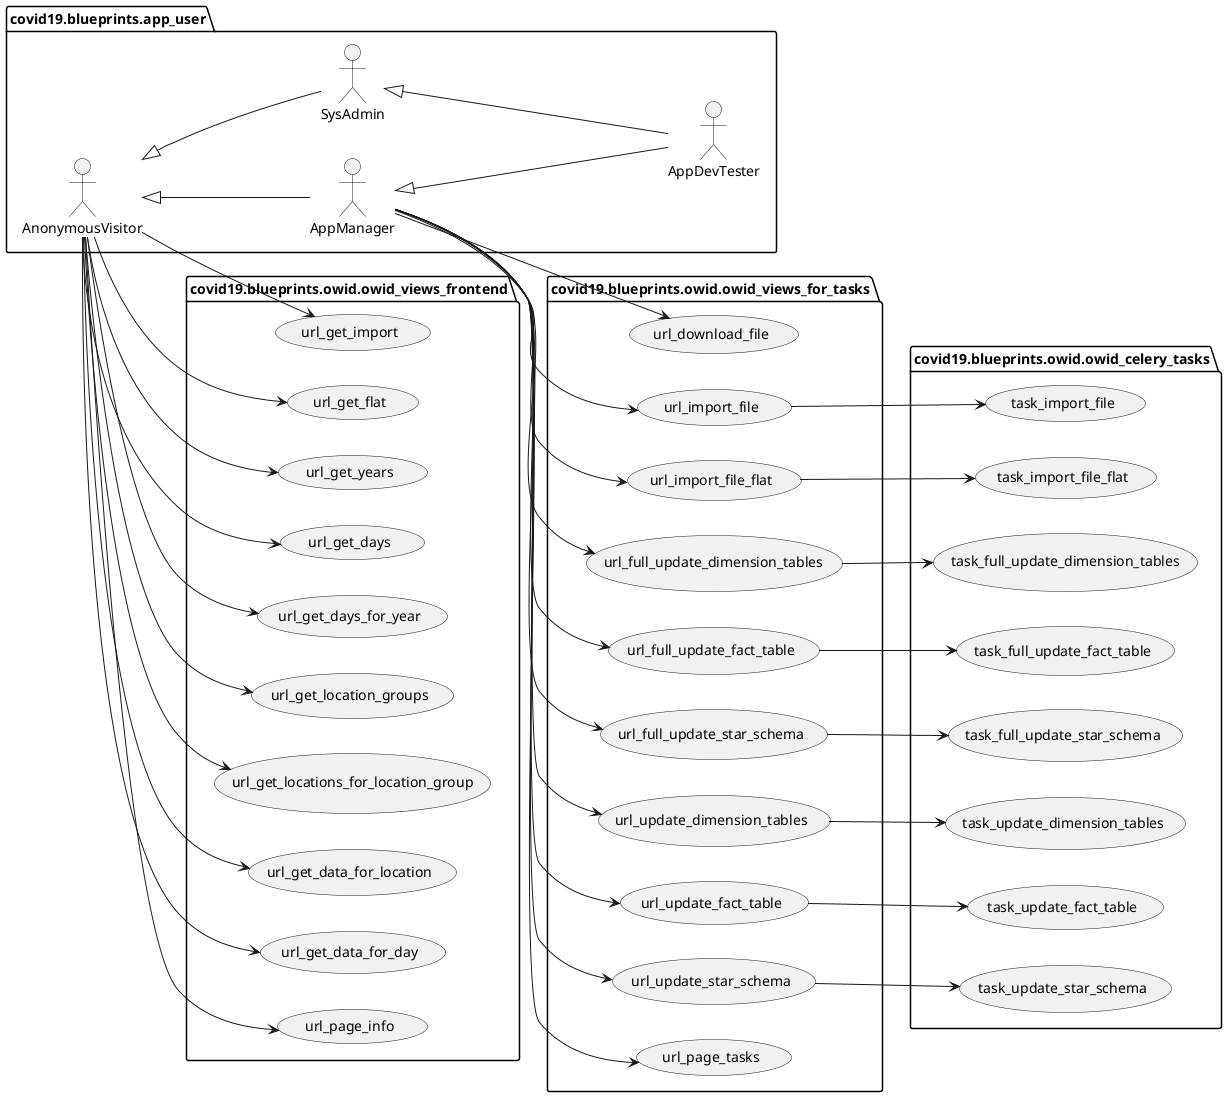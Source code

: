 @startuml
left to right direction
package covid19.blueprints.app_user {
	actor AnonymousVisitor as vu
	actor AppManager as au
	actor SysAdmin as su
	actor AppDevTester as du
}
package covid19.blueprints.app_user {
	vu <|-- au
	vu <|-- su
	su <|-- du
	au <|-- du
}
package covid19.blueprints.owid.owid_views_frontend {
	usecase url_get_import as UC30
	usecase url_get_flat as UC31
	usecase url_get_years as UC40
	usecase url_get_days as UC41
	usecase url_get_days_for_year as UC42
	usecase url_get_location_groups as UC43
	usecase url_get_locations_for_location_group as UC44
	usecase url_get_data_for_location as UC45
	usecase url_get_data_for_day as UC46
    usecase url_page_info as UC80
}
vu --> UC30
vu --> UC31
vu --> UC40
vu --> UC41
vu --> UC42
vu --> UC43
vu --> UC44
vu --> UC45
vu --> UC46
vu --> UC80
package covid19.blueprints.owid.owid_views_for_tasks {
	usecase url_download_file as UC1
	usecase url_import_file as UC2
	usecase url_import_file_flat as UC3
	usecase url_full_update_dimension_tables as UC10
	usecase url_full_update_fact_table as UC11
	usecase url_full_update_star_schema as UC12
	usecase url_update_dimension_tables as UC20
	usecase url_update_fact_table as UC21
	usecase url_update_star_schema as UC22
    usecase url_page_tasks as UC81
}
au --> UC1
au --> UC2
au --> UC3
au --> UC10
au --> UC11
au --> UC12
au --> UC20
au --> UC21
au --> UC22
au --> UC81
package covid19.blueprints.owid.owid_celery_tasks {
	usecase task_import_file as UC102
	usecase task_import_file_flat as UC103
	usecase task_full_update_dimension_tables as UC110
	usecase task_full_update_fact_table as UC111
	usecase task_full_update_star_schema as UC112
	usecase task_update_dimension_tables as UC120
	usecase task_update_fact_table as UC121
	usecase task_update_star_schema as UC122
}
UC2 --> UC102
UC3 --> UC103
UC10 --> UC110
UC11 --> UC111
UC12 --> UC112
UC20 --> UC120
UC21 --> UC121
UC22 --> UC122
@enduml
